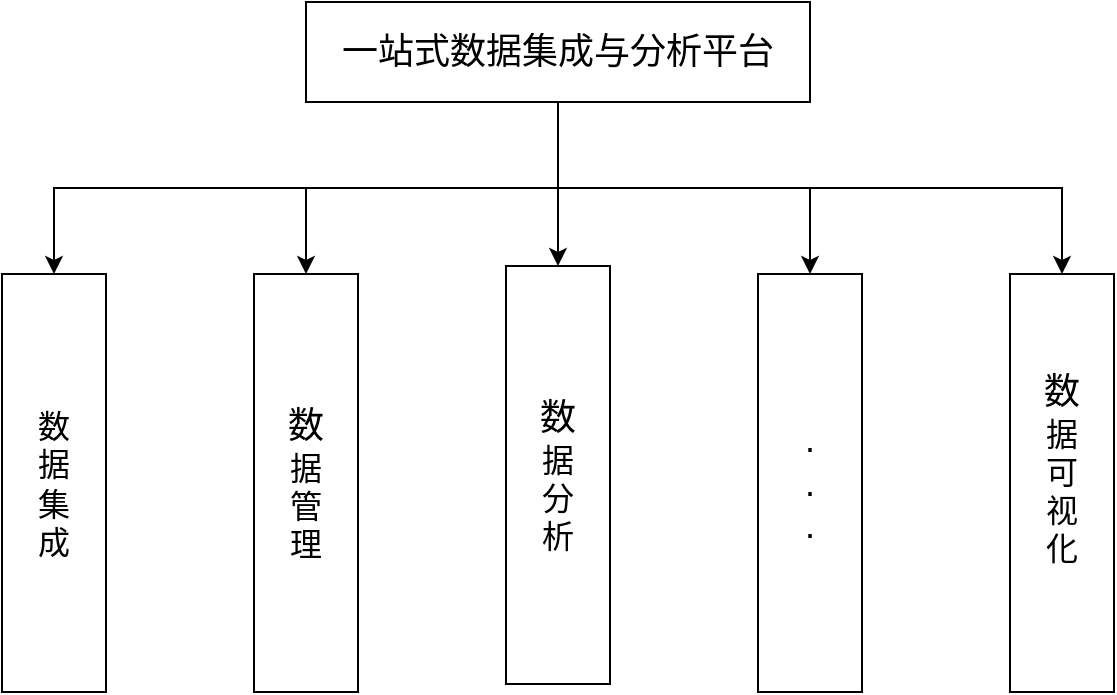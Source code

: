 <mxfile version="23.1.5" type="github">
  <diagram name="第 1 页" id="RvdxBOdz_zvApqexaQH7">
    <mxGraphModel dx="936" dy="543" grid="0" gridSize="10" guides="1" tooltips="1" connect="1" arrows="1" fold="1" page="0" pageScale="1" pageWidth="4681" pageHeight="3300" math="0" shadow="0">
      <root>
        <mxCell id="0" />
        <mxCell id="1" parent="0" />
        <mxCell id="AM-kq0PXANTPDoDDKyzh-10" style="edgeStyle=orthogonalEdgeStyle;rounded=0;orthogonalLoop=1;jettySize=auto;html=1;exitX=0.5;exitY=1;exitDx=0;exitDy=0;" edge="1" parent="1" source="AM-kq0PXANTPDoDDKyzh-1" target="AM-kq0PXANTPDoDDKyzh-2">
          <mxGeometry relative="1" as="geometry" />
        </mxCell>
        <mxCell id="AM-kq0PXANTPDoDDKyzh-11" style="edgeStyle=orthogonalEdgeStyle;rounded=0;orthogonalLoop=1;jettySize=auto;html=1;exitX=0.5;exitY=1;exitDx=0;exitDy=0;entryX=0.5;entryY=0;entryDx=0;entryDy=0;" edge="1" parent="1" source="AM-kq0PXANTPDoDDKyzh-1" target="AM-kq0PXANTPDoDDKyzh-4">
          <mxGeometry relative="1" as="geometry" />
        </mxCell>
        <mxCell id="AM-kq0PXANTPDoDDKyzh-12" style="edgeStyle=orthogonalEdgeStyle;rounded=0;orthogonalLoop=1;jettySize=auto;html=1;exitX=0.5;exitY=1;exitDx=0;exitDy=0;" edge="1" parent="1" source="AM-kq0PXANTPDoDDKyzh-1" target="AM-kq0PXANTPDoDDKyzh-3">
          <mxGeometry relative="1" as="geometry" />
        </mxCell>
        <mxCell id="AM-kq0PXANTPDoDDKyzh-13" style="edgeStyle=orthogonalEdgeStyle;rounded=0;orthogonalLoop=1;jettySize=auto;html=1;exitX=0.5;exitY=1;exitDx=0;exitDy=0;entryX=0.5;entryY=0;entryDx=0;entryDy=0;" edge="1" parent="1" source="AM-kq0PXANTPDoDDKyzh-1" target="AM-kq0PXANTPDoDDKyzh-8">
          <mxGeometry relative="1" as="geometry" />
        </mxCell>
        <mxCell id="AM-kq0PXANTPDoDDKyzh-14" style="edgeStyle=orthogonalEdgeStyle;rounded=0;orthogonalLoop=1;jettySize=auto;html=1;exitX=0.5;exitY=1;exitDx=0;exitDy=0;" edge="1" parent="1" source="AM-kq0PXANTPDoDDKyzh-1" target="AM-kq0PXANTPDoDDKyzh-9">
          <mxGeometry relative="1" as="geometry" />
        </mxCell>
        <mxCell id="AM-kq0PXANTPDoDDKyzh-1" value="&lt;font style=&quot;font-size: 18px;&quot;&gt;一站式数据集成与分析平台&lt;/font&gt;" style="rounded=0;whiteSpace=wrap;html=1;" vertex="1" parent="1">
          <mxGeometry x="387" y="177" width="252" height="50" as="geometry" />
        </mxCell>
        <mxCell id="AM-kq0PXANTPDoDDKyzh-2" value="&lt;font style=&quot;font-size: 16px;&quot;&gt;数&lt;br&gt;据&lt;br&gt;集&lt;br&gt;成&lt;/font&gt;" style="rounded=0;whiteSpace=wrap;html=1;" vertex="1" parent="1">
          <mxGeometry x="235" y="313" width="52" height="209" as="geometry" />
        </mxCell>
        <mxCell id="AM-kq0PXANTPDoDDKyzh-3" value="&lt;font style=&quot;&quot;&gt;&lt;span style=&quot;font-size: 18px;&quot;&gt;数&lt;/span&gt;&lt;br style=&quot;border-color: var(--border-color); font-size: 16px;&quot;&gt;&lt;span style=&quot;font-size: 16px;&quot;&gt;据&lt;/span&gt;&lt;br style=&quot;border-color: var(--border-color); font-size: 16px;&quot;&gt;&lt;span style=&quot;font-size: 16px;&quot;&gt;管&lt;/span&gt;&lt;br style=&quot;border-color: var(--border-color); font-size: 16px;&quot;&gt;&lt;span style=&quot;font-size: 16px;&quot;&gt;理&lt;/span&gt;&lt;br&gt;&lt;/font&gt;" style="rounded=0;whiteSpace=wrap;html=1;" vertex="1" parent="1">
          <mxGeometry x="361" y="313" width="52" height="209" as="geometry" />
        </mxCell>
        <mxCell id="AM-kq0PXANTPDoDDKyzh-4" value="&lt;font style=&quot;&quot;&gt;&lt;span style=&quot;font-size: 18px;&quot;&gt;数&lt;/span&gt;&lt;br style=&quot;border-color: var(--border-color); font-size: 16px;&quot;&gt;&lt;span style=&quot;font-size: 16px;&quot;&gt;据&lt;/span&gt;&lt;br style=&quot;border-color: var(--border-color); font-size: 16px;&quot;&gt;&lt;span style=&quot;font-size: 16px;&quot;&gt;分&lt;br&gt;析&lt;/span&gt;&lt;br&gt;&lt;/font&gt;" style="rounded=0;whiteSpace=wrap;html=1;" vertex="1" parent="1">
          <mxGeometry x="487" y="309" width="52" height="209" as="geometry" />
        </mxCell>
        <mxCell id="AM-kq0PXANTPDoDDKyzh-8" value="&lt;font style=&quot;font-size: 18px;&quot;&gt;.&lt;br&gt;.&lt;br&gt;.&lt;br&gt;&lt;/font&gt;" style="rounded=0;whiteSpace=wrap;html=1;" vertex="1" parent="1">
          <mxGeometry x="613" y="313" width="52" height="209" as="geometry" />
        </mxCell>
        <mxCell id="AM-kq0PXANTPDoDDKyzh-9" value="&lt;font style=&quot;&quot;&gt;&lt;span style=&quot;font-size: 18px;&quot;&gt;数&lt;/span&gt;&lt;br style=&quot;border-color: var(--border-color); font-size: 16px;&quot;&gt;&lt;span style=&quot;font-size: 16px;&quot;&gt;据&lt;/span&gt;&lt;br style=&quot;border-color: var(--border-color); font-size: 16px;&quot;&gt;&lt;span style=&quot;font-size: 16px;&quot;&gt;可&lt;br&gt;视&lt;br&gt;化&lt;/span&gt;&lt;br style=&quot;border-color: var(--border-color); font-size: 16px;&quot;&gt;&lt;br&gt;&lt;/font&gt;" style="rounded=0;whiteSpace=wrap;html=1;" vertex="1" parent="1">
          <mxGeometry x="739" y="313" width="52" height="209" as="geometry" />
        </mxCell>
      </root>
    </mxGraphModel>
  </diagram>
</mxfile>
